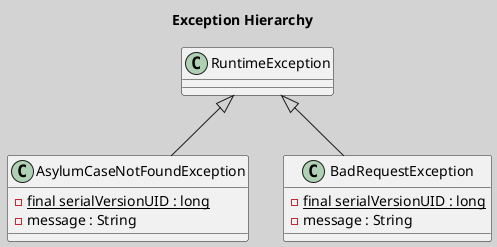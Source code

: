@startuml
title Exception Hierarchy
skinparam backgroundcolor lightgrey

class AsylumCaseNotFoundException {
    - {static} final serialVersionUID : long
    - message : String
}

class BadRequestException {
    - {static} final serialVersionUID : long
    - message : String
}

class RuntimeException {}

RuntimeException <|-- BadRequestException
RuntimeException <|-- AsylumCaseNotFoundException
@enduml